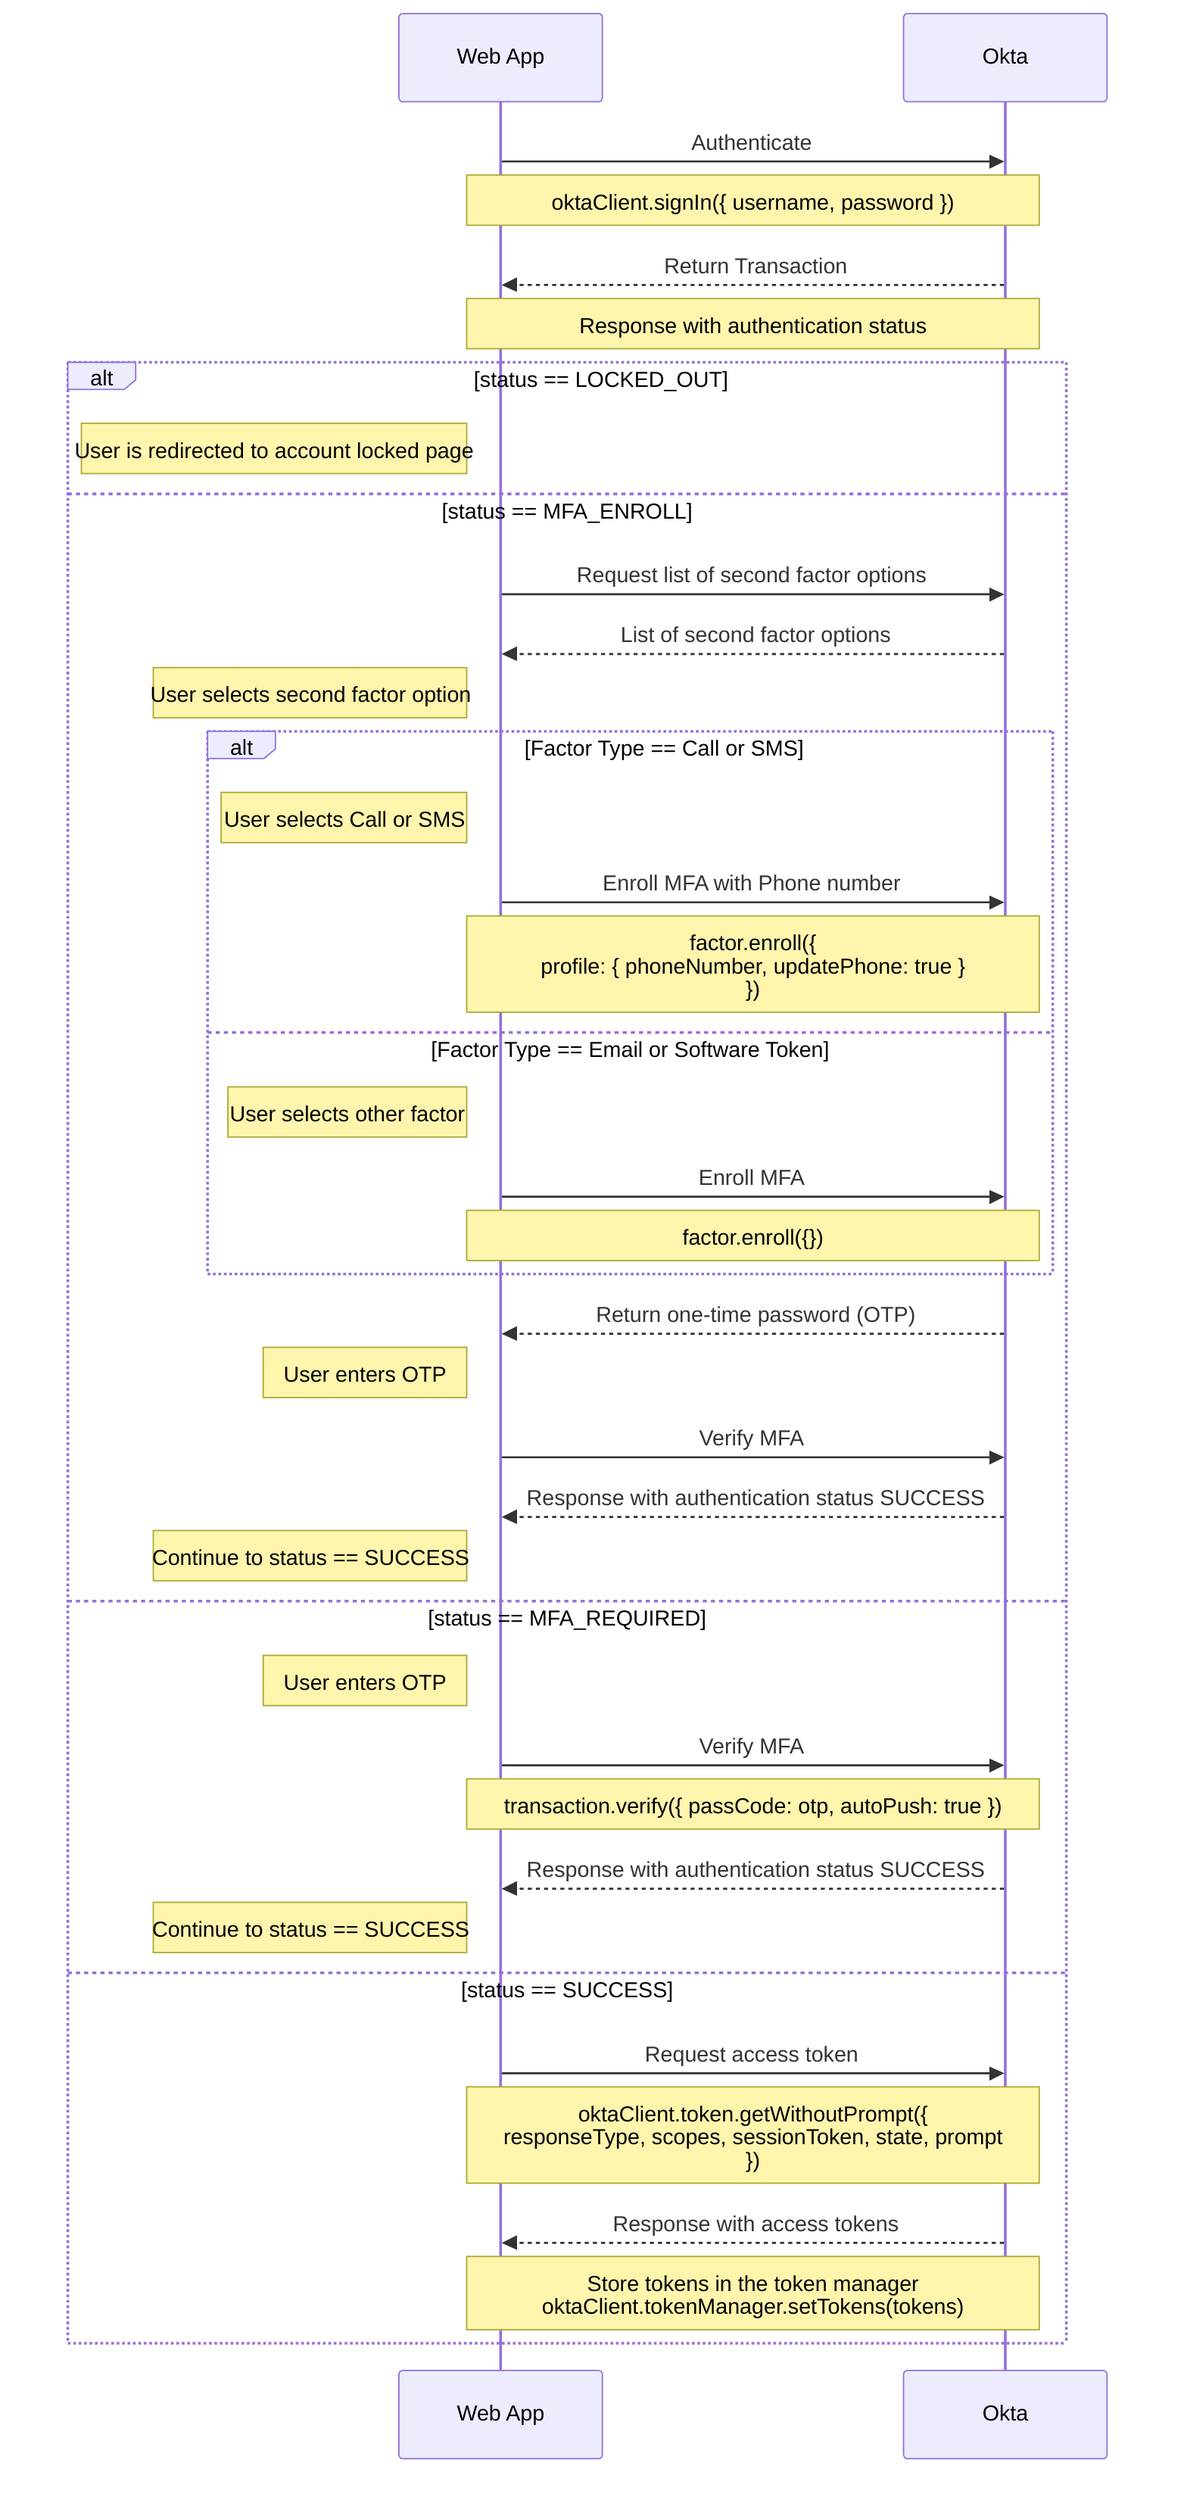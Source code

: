 sequenceDiagram
%% @config(../.vscode/settings.json)
  participant W as Web App
  participant O as Okta
  W->>O: Authenticate
  Note over W,O: oktaClient.signIn({ username, password })
  O-->>W: Return Transaction
  Note over W,O: Response with authentication status
  alt status == LOCKED_OUT
    Note left of W: User is redirected to account locked page
  else status == MFA_ENROLL
    W->>O: Request list of second factor options
    O-->>W: List of second factor options
      Note left of W: User selects second factor option
      alt Factor Type == Call or SMS
        Note left of W: User selects Call or SMS
        W->>O: Enroll MFA with Phone number
        Note over W,O: factor.enroll({<br/>profile: { phoneNumber, updatePhone: true }<br/>})
      else Factor Type == Email or Software Token
        Note left of W: User selects other factor
        W->>O: Enroll MFA
        Note over W,O: factor.enroll({})
      end
    O-->>W: Return one-time password (OTP)
    Note left of W: User enters OTP
    W->>O: Verify MFA
    O-->>W: Response with authentication status SUCCESS
    Note left of W: Continue to status == SUCCESS
  else status == MFA_REQUIRED
    Note left of W: User enters OTP
    W->>O: Verify MFA
    Note over W,O: transaction.verify({ passCode: otp, autoPush: true })
    O-->>W: Response with authentication status SUCCESS
    Note left of W: Continue to status == SUCCESS
  else status == SUCCESS
    W->>O: Request access token
    Note over W,O: oktaClient.token.getWithoutPrompt({<br/>responseType, scopes, sessionToken, state, prompt<br/>})
    O-->>W: Response with access tokens
    Note over W,O: Store tokens in the token manager<br/>oktaClient.tokenManager.setTokens(tokens)
  end